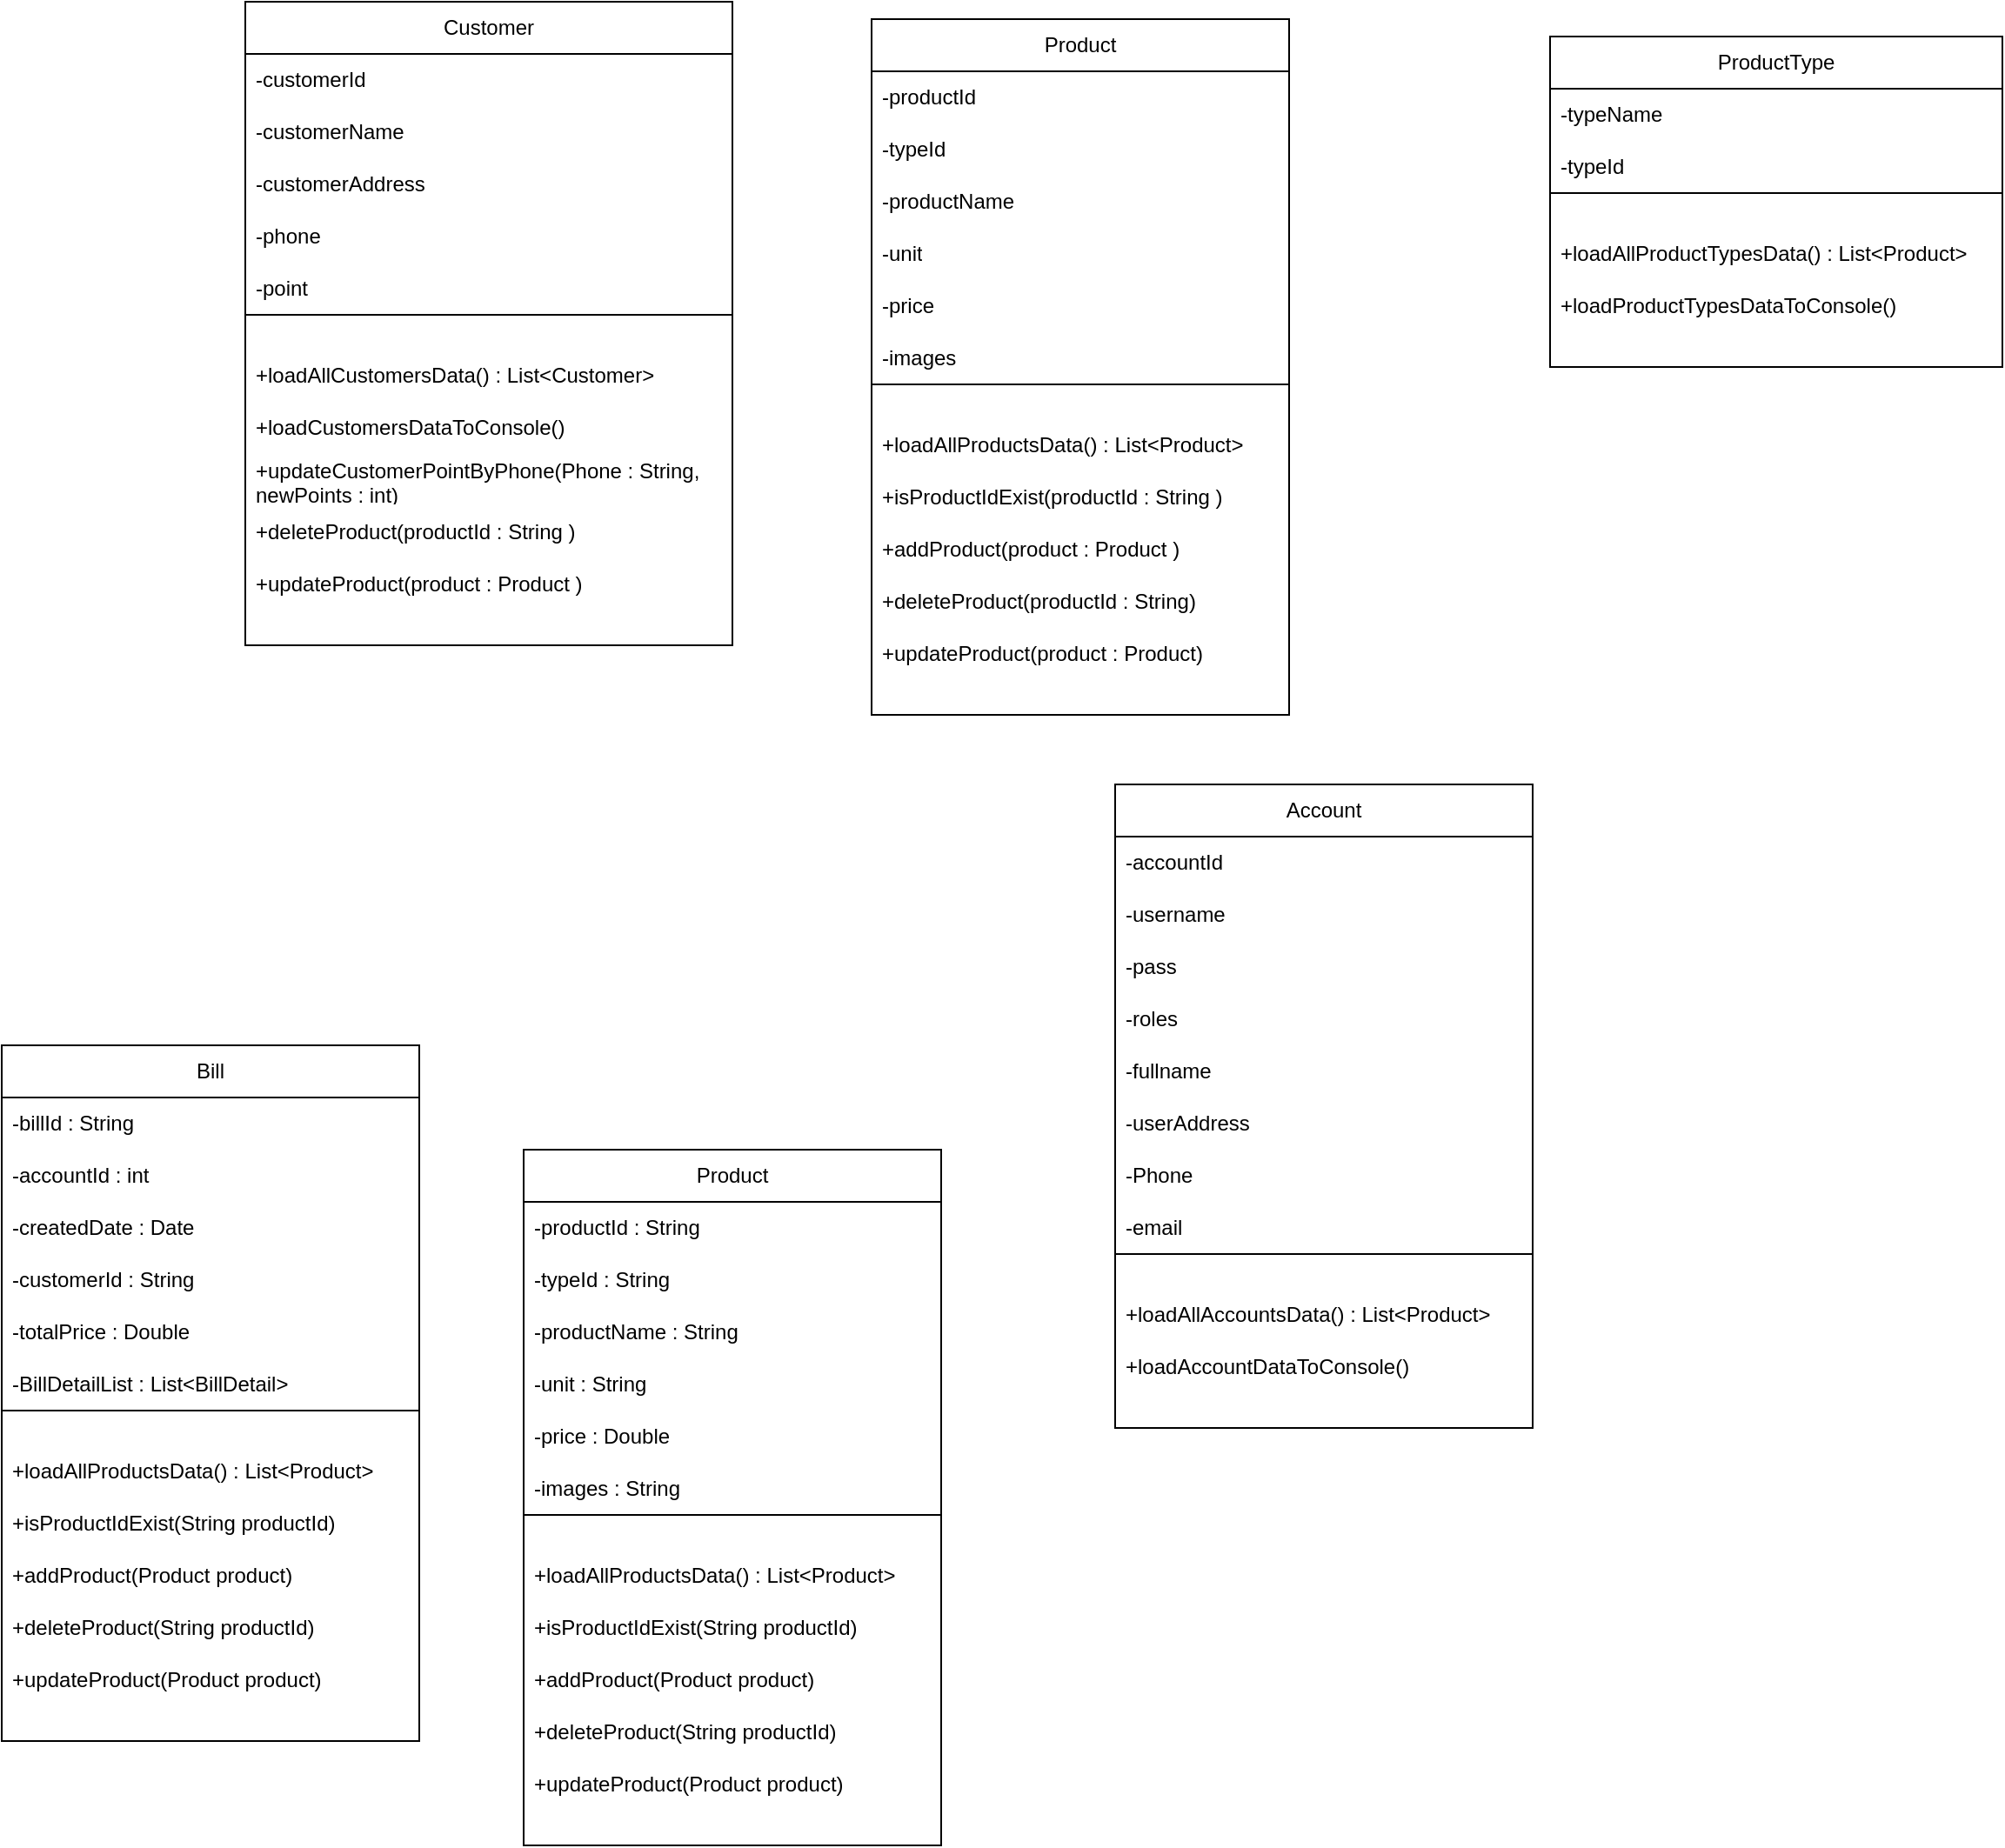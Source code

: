 <mxfile version="24.7.6">
  <diagram name="Page-1" id="IZydbGZN5Iw_WI476OVO">
    <mxGraphModel dx="1550" dy="1437" grid="1" gridSize="10" guides="1" tooltips="1" connect="1" arrows="1" fold="1" page="1" pageScale="1" pageWidth="850" pageHeight="1100" math="0" shadow="0">
      <root>
        <mxCell id="0" />
        <mxCell id="1" parent="0" />
        <mxCell id="ifvDIBjyfbEK1ll5_QF5-212" value="ProductType" style="swimlane;fontStyle=0;childLayout=stackLayout;horizontal=1;startSize=30;horizontalStack=0;resizeParent=1;resizeParentMax=0;resizeLast=0;collapsible=1;marginBottom=0;whiteSpace=wrap;html=1;strokeColor=default;align=center;verticalAlign=middle;fontFamily=Helvetica;fontSize=12;fontColor=default;fillColor=default;" vertex="1" parent="1">
          <mxGeometry x="290" y="-190" width="260" height="190" as="geometry" />
        </mxCell>
        <mxCell id="ifvDIBjyfbEK1ll5_QF5-223" value="-typeName" style="text;strokeColor=none;fillColor=none;align=left;verticalAlign=middle;spacingLeft=4;spacingRight=4;overflow=hidden;points=[[0,0.5],[1,0.5]];portConstraint=eastwest;rotatable=0;whiteSpace=wrap;html=1;fontFamily=Helvetica;fontSize=12;fontColor=default;fontStyle=0;" vertex="1" parent="ifvDIBjyfbEK1ll5_QF5-212">
          <mxGeometry y="30" width="260" height="30" as="geometry" />
        </mxCell>
        <mxCell id="ifvDIBjyfbEK1ll5_QF5-224" value="-typeId" style="text;strokeColor=none;fillColor=none;align=left;verticalAlign=middle;spacingLeft=4;spacingRight=4;overflow=hidden;points=[[0,0.5],[1,0.5]];portConstraint=eastwest;rotatable=0;whiteSpace=wrap;html=1;fontFamily=Helvetica;fontSize=12;fontColor=default;fontStyle=0;" vertex="1" parent="ifvDIBjyfbEK1ll5_QF5-212">
          <mxGeometry y="60" width="260" height="30" as="geometry" />
        </mxCell>
        <mxCell id="ifvDIBjyfbEK1ll5_QF5-216" value="" style="swimlane;startSize=0;strokeColor=default;align=center;verticalAlign=middle;fontFamily=Helvetica;fontSize=12;fontColor=default;fontStyle=0;fillColor=default;" vertex="1" parent="ifvDIBjyfbEK1ll5_QF5-212">
          <mxGeometry y="90" width="260" height="100" as="geometry" />
        </mxCell>
        <mxCell id="ifvDIBjyfbEK1ll5_QF5-215" value="+loadAllProductTypesData() :&amp;nbsp;List&amp;lt;Product&amp;gt;" style="text;strokeColor=none;fillColor=none;align=left;verticalAlign=middle;spacingLeft=4;spacingRight=4;overflow=hidden;points=[[0,0.5],[1,0.5]];portConstraint=eastwest;rotatable=0;whiteSpace=wrap;html=1;fontFamily=Helvetica;fontSize=12;fontColor=default;fontStyle=0;" vertex="1" parent="ifvDIBjyfbEK1ll5_QF5-216">
          <mxGeometry y="20" width="260" height="30" as="geometry" />
        </mxCell>
        <mxCell id="ifvDIBjyfbEK1ll5_QF5-213" value="+loadProductTypesDataToConsole()" style="text;strokeColor=none;fillColor=none;align=left;verticalAlign=middle;spacingLeft=4;spacingRight=4;overflow=hidden;points=[[0,0.5],[1,0.5]];portConstraint=eastwest;rotatable=0;whiteSpace=wrap;html=1;fontFamily=Helvetica;fontSize=12;fontColor=default;fontStyle=0;" vertex="1" parent="ifvDIBjyfbEK1ll5_QF5-216">
          <mxGeometry y="50" width="240" height="30" as="geometry" />
        </mxCell>
        <mxCell id="ifvDIBjyfbEK1ll5_QF5-238" value="Account" style="swimlane;fontStyle=0;childLayout=stackLayout;horizontal=1;startSize=30;horizontalStack=0;resizeParent=1;resizeParentMax=0;resizeLast=0;collapsible=1;marginBottom=0;whiteSpace=wrap;html=1;strokeColor=default;align=center;verticalAlign=middle;fontFamily=Helvetica;fontSize=12;fontColor=default;fillColor=default;" vertex="1" parent="1">
          <mxGeometry x="40" y="240" width="240" height="370" as="geometry" />
        </mxCell>
        <mxCell id="ifvDIBjyfbEK1ll5_QF5-239" value="-accountId" style="text;strokeColor=none;fillColor=none;align=left;verticalAlign=middle;spacingLeft=4;spacingRight=4;overflow=hidden;points=[[0,0.5],[1,0.5]];portConstraint=eastwest;rotatable=0;whiteSpace=wrap;html=1;fontFamily=Helvetica;fontSize=12;fontColor=default;fontStyle=0;" vertex="1" parent="ifvDIBjyfbEK1ll5_QF5-238">
          <mxGeometry y="30" width="240" height="30" as="geometry" />
        </mxCell>
        <mxCell id="ifvDIBjyfbEK1ll5_QF5-240" value="-username" style="text;strokeColor=none;fillColor=none;align=left;verticalAlign=middle;spacingLeft=4;spacingRight=4;overflow=hidden;points=[[0,0.5],[1,0.5]];portConstraint=eastwest;rotatable=0;whiteSpace=wrap;html=1;fontFamily=Helvetica;fontSize=12;fontColor=default;fontStyle=0;" vertex="1" parent="ifvDIBjyfbEK1ll5_QF5-238">
          <mxGeometry y="60" width="240" height="30" as="geometry" />
        </mxCell>
        <mxCell id="ifvDIBjyfbEK1ll5_QF5-241" value="-pass" style="text;strokeColor=none;fillColor=none;align=left;verticalAlign=middle;spacingLeft=4;spacingRight=4;overflow=hidden;points=[[0,0.5],[1,0.5]];portConstraint=eastwest;rotatable=0;whiteSpace=wrap;html=1;fontFamily=Helvetica;fontSize=12;fontColor=default;fontStyle=0;" vertex="1" parent="ifvDIBjyfbEK1ll5_QF5-238">
          <mxGeometry y="90" width="240" height="30" as="geometry" />
        </mxCell>
        <mxCell id="ifvDIBjyfbEK1ll5_QF5-242" value="-roles" style="text;strokeColor=none;fillColor=none;align=left;verticalAlign=middle;spacingLeft=4;spacingRight=4;overflow=hidden;points=[[0,0.5],[1,0.5]];portConstraint=eastwest;rotatable=0;whiteSpace=wrap;html=1;fontFamily=Helvetica;fontSize=12;fontColor=default;fontStyle=0;" vertex="1" parent="ifvDIBjyfbEK1ll5_QF5-238">
          <mxGeometry y="120" width="240" height="30" as="geometry" />
        </mxCell>
        <mxCell id="ifvDIBjyfbEK1ll5_QF5-243" value="-fullname" style="text;strokeColor=none;fillColor=none;align=left;verticalAlign=middle;spacingLeft=4;spacingRight=4;overflow=hidden;points=[[0,0.5],[1,0.5]];portConstraint=eastwest;rotatable=0;whiteSpace=wrap;html=1;fontFamily=Helvetica;fontSize=12;fontColor=default;fontStyle=0;" vertex="1" parent="ifvDIBjyfbEK1ll5_QF5-238">
          <mxGeometry y="150" width="240" height="30" as="geometry" />
        </mxCell>
        <mxCell id="ifvDIBjyfbEK1ll5_QF5-305" value="-userAddress" style="text;strokeColor=none;fillColor=none;align=left;verticalAlign=middle;spacingLeft=4;spacingRight=4;overflow=hidden;points=[[0,0.5],[1,0.5]];portConstraint=eastwest;rotatable=0;whiteSpace=wrap;html=1;fontFamily=Helvetica;fontSize=12;fontColor=default;fontStyle=0;" vertex="1" parent="ifvDIBjyfbEK1ll5_QF5-238">
          <mxGeometry y="180" width="240" height="30" as="geometry" />
        </mxCell>
        <mxCell id="ifvDIBjyfbEK1ll5_QF5-304" value="-Phone" style="text;strokeColor=none;fillColor=none;align=left;verticalAlign=middle;spacingLeft=4;spacingRight=4;overflow=hidden;points=[[0,0.5],[1,0.5]];portConstraint=eastwest;rotatable=0;whiteSpace=wrap;html=1;fontFamily=Helvetica;fontSize=12;fontColor=default;fontStyle=0;" vertex="1" parent="ifvDIBjyfbEK1ll5_QF5-238">
          <mxGeometry y="210" width="240" height="30" as="geometry" />
        </mxCell>
        <mxCell id="ifvDIBjyfbEK1ll5_QF5-303" value="-email" style="text;strokeColor=none;fillColor=none;align=left;verticalAlign=middle;spacingLeft=4;spacingRight=4;overflow=hidden;points=[[0,0.5],[1,0.5]];portConstraint=eastwest;rotatable=0;whiteSpace=wrap;html=1;fontFamily=Helvetica;fontSize=12;fontColor=default;fontStyle=0;" vertex="1" parent="ifvDIBjyfbEK1ll5_QF5-238">
          <mxGeometry y="240" width="240" height="30" as="geometry" />
        </mxCell>
        <mxCell id="ifvDIBjyfbEK1ll5_QF5-245" value="" style="swimlane;startSize=0;strokeColor=default;align=center;verticalAlign=middle;fontFamily=Helvetica;fontSize=12;fontColor=default;fontStyle=0;fillColor=default;" vertex="1" parent="ifvDIBjyfbEK1ll5_QF5-238">
          <mxGeometry y="270" width="240" height="100" as="geometry" />
        </mxCell>
        <mxCell id="ifvDIBjyfbEK1ll5_QF5-246" value="+loadAllAccountsData() :&amp;nbsp;List&amp;lt;Product&amp;gt;" style="text;strokeColor=none;fillColor=none;align=left;verticalAlign=middle;spacingLeft=4;spacingRight=4;overflow=hidden;points=[[0,0.5],[1,0.5]];portConstraint=eastwest;rotatable=0;whiteSpace=wrap;html=1;fontFamily=Helvetica;fontSize=12;fontColor=default;fontStyle=0;" vertex="1" parent="ifvDIBjyfbEK1ll5_QF5-245">
          <mxGeometry y="20" width="240" height="30" as="geometry" />
        </mxCell>
        <mxCell id="ifvDIBjyfbEK1ll5_QF5-247" value="+loadAccountDataToConsole()" style="text;strokeColor=none;fillColor=none;align=left;verticalAlign=middle;spacingLeft=4;spacingRight=4;overflow=hidden;points=[[0,0.5],[1,0.5]];portConstraint=eastwest;rotatable=0;whiteSpace=wrap;html=1;fontFamily=Helvetica;fontSize=12;fontColor=default;fontStyle=0;" vertex="1" parent="ifvDIBjyfbEK1ll5_QF5-245">
          <mxGeometry y="50" width="240" height="30" as="geometry" />
        </mxCell>
        <mxCell id="ifvDIBjyfbEK1ll5_QF5-251" value="Customer" style="swimlane;fontStyle=0;childLayout=stackLayout;horizontal=1;startSize=30;horizontalStack=0;resizeParent=1;resizeParentMax=0;resizeLast=0;collapsible=1;marginBottom=0;whiteSpace=wrap;html=1;strokeColor=default;align=center;verticalAlign=middle;fontFamily=Helvetica;fontSize=12;fontColor=default;fillColor=default;" vertex="1" parent="1">
          <mxGeometry x="-460" y="-210" width="280" height="370" as="geometry" />
        </mxCell>
        <mxCell id="ifvDIBjyfbEK1ll5_QF5-252" value="-customerId" style="text;strokeColor=none;fillColor=none;align=left;verticalAlign=middle;spacingLeft=4;spacingRight=4;overflow=hidden;points=[[0,0.5],[1,0.5]];portConstraint=eastwest;rotatable=0;whiteSpace=wrap;html=1;fontFamily=Helvetica;fontSize=12;fontColor=default;fontStyle=0;" vertex="1" parent="ifvDIBjyfbEK1ll5_QF5-251">
          <mxGeometry y="30" width="280" height="30" as="geometry" />
        </mxCell>
        <mxCell id="ifvDIBjyfbEK1ll5_QF5-253" value="-customerName" style="text;strokeColor=none;fillColor=none;align=left;verticalAlign=middle;spacingLeft=4;spacingRight=4;overflow=hidden;points=[[0,0.5],[1,0.5]];portConstraint=eastwest;rotatable=0;whiteSpace=wrap;html=1;fontFamily=Helvetica;fontSize=12;fontColor=default;fontStyle=0;" vertex="1" parent="ifvDIBjyfbEK1ll5_QF5-251">
          <mxGeometry y="60" width="280" height="30" as="geometry" />
        </mxCell>
        <mxCell id="ifvDIBjyfbEK1ll5_QF5-254" value="-customerAddress" style="text;strokeColor=none;fillColor=none;align=left;verticalAlign=middle;spacingLeft=4;spacingRight=4;overflow=hidden;points=[[0,0.5],[1,0.5]];portConstraint=eastwest;rotatable=0;whiteSpace=wrap;html=1;fontFamily=Helvetica;fontSize=12;fontColor=default;fontStyle=0;" vertex="1" parent="ifvDIBjyfbEK1ll5_QF5-251">
          <mxGeometry y="90" width="280" height="30" as="geometry" />
        </mxCell>
        <mxCell id="ifvDIBjyfbEK1ll5_QF5-255" value="-phone" style="text;strokeColor=none;fillColor=none;align=left;verticalAlign=middle;spacingLeft=4;spacingRight=4;overflow=hidden;points=[[0,0.5],[1,0.5]];portConstraint=eastwest;rotatable=0;whiteSpace=wrap;html=1;fontFamily=Helvetica;fontSize=12;fontColor=default;fontStyle=0;" vertex="1" parent="ifvDIBjyfbEK1ll5_QF5-251">
          <mxGeometry y="120" width="280" height="30" as="geometry" />
        </mxCell>
        <mxCell id="ifvDIBjyfbEK1ll5_QF5-256" value="-point" style="text;strokeColor=none;fillColor=none;align=left;verticalAlign=middle;spacingLeft=4;spacingRight=4;overflow=hidden;points=[[0,0.5],[1,0.5]];portConstraint=eastwest;rotatable=0;whiteSpace=wrap;html=1;fontFamily=Helvetica;fontSize=12;fontColor=default;fontStyle=0;" vertex="1" parent="ifvDIBjyfbEK1ll5_QF5-251">
          <mxGeometry y="150" width="280" height="30" as="geometry" />
        </mxCell>
        <mxCell id="ifvDIBjyfbEK1ll5_QF5-258" value="" style="swimlane;startSize=0;strokeColor=default;align=center;verticalAlign=middle;fontFamily=Helvetica;fontSize=12;fontColor=default;fontStyle=0;fillColor=default;" vertex="1" parent="ifvDIBjyfbEK1ll5_QF5-251">
          <mxGeometry y="180" width="280" height="190" as="geometry" />
        </mxCell>
        <mxCell id="ifvDIBjyfbEK1ll5_QF5-259" value="+loadAllCustomersData() :&amp;nbsp;List&amp;lt;Customer&amp;gt;" style="text;strokeColor=none;fillColor=none;align=left;verticalAlign=middle;spacingLeft=4;spacingRight=4;overflow=hidden;points=[[0,0.5],[1,0.5]];portConstraint=eastwest;rotatable=0;whiteSpace=wrap;html=1;fontFamily=Helvetica;fontSize=12;fontColor=default;fontStyle=0;" vertex="1" parent="ifvDIBjyfbEK1ll5_QF5-258">
          <mxGeometry y="20" width="240" height="30" as="geometry" />
        </mxCell>
        <mxCell id="ifvDIBjyfbEK1ll5_QF5-260" value="+loadCustomersDataToConsole()" style="text;strokeColor=none;fillColor=none;align=left;verticalAlign=middle;spacingLeft=4;spacingRight=4;overflow=hidden;points=[[0,0.5],[1,0.5]];portConstraint=eastwest;rotatable=0;whiteSpace=wrap;html=1;fontFamily=Helvetica;fontSize=12;fontColor=default;fontStyle=0;" vertex="1" parent="ifvDIBjyfbEK1ll5_QF5-258">
          <mxGeometry y="50" width="240" height="30" as="geometry" />
        </mxCell>
        <mxCell id="ifvDIBjyfbEK1ll5_QF5-261" value="+updateCustomerPointByPhone(Phone : String, newPoints : int)" style="text;strokeColor=none;fillColor=none;align=left;verticalAlign=middle;spacingLeft=4;spacingRight=4;overflow=hidden;points=[[0,0.5],[1,0.5]];portConstraint=eastwest;rotatable=0;whiteSpace=wrap;html=1;fontFamily=Helvetica;fontSize=12;fontColor=default;fontStyle=0;" vertex="1" parent="ifvDIBjyfbEK1ll5_QF5-258">
          <mxGeometry y="80" width="280" height="30" as="geometry" />
        </mxCell>
        <mxCell id="ifvDIBjyfbEK1ll5_QF5-262" value="+deleteProduct(productId : String )" style="text;strokeColor=none;fillColor=none;align=left;verticalAlign=middle;spacingLeft=4;spacingRight=4;overflow=hidden;points=[[0,0.5],[1,0.5]];portConstraint=eastwest;rotatable=0;whiteSpace=wrap;html=1;fontFamily=Helvetica;fontSize=12;fontColor=default;fontStyle=0;" vertex="1" parent="ifvDIBjyfbEK1ll5_QF5-258">
          <mxGeometry y="110" width="240" height="30" as="geometry" />
        </mxCell>
        <mxCell id="ifvDIBjyfbEK1ll5_QF5-263" value="+updateProduct(product :&amp;nbsp;Product )" style="text;strokeColor=none;fillColor=none;align=left;verticalAlign=middle;spacingLeft=4;spacingRight=4;overflow=hidden;points=[[0,0.5],[1,0.5]];portConstraint=eastwest;rotatable=0;whiteSpace=wrap;html=1;fontFamily=Helvetica;fontSize=12;fontColor=default;fontStyle=0;" vertex="1" parent="ifvDIBjyfbEK1ll5_QF5-258">
          <mxGeometry y="140" width="240" height="30" as="geometry" />
        </mxCell>
        <mxCell id="ifvDIBjyfbEK1ll5_QF5-264" value="Product" style="swimlane;fontStyle=0;childLayout=stackLayout;horizontal=1;startSize=30;horizontalStack=0;resizeParent=1;resizeParentMax=0;resizeLast=0;collapsible=1;marginBottom=0;whiteSpace=wrap;html=1;strokeColor=default;align=center;verticalAlign=middle;fontFamily=Helvetica;fontSize=12;fontColor=default;fillColor=default;" vertex="1" parent="1">
          <mxGeometry x="-100" y="-200" width="240" height="400" as="geometry" />
        </mxCell>
        <mxCell id="ifvDIBjyfbEK1ll5_QF5-265" value="-productId" style="text;strokeColor=none;fillColor=none;align=left;verticalAlign=middle;spacingLeft=4;spacingRight=4;overflow=hidden;points=[[0,0.5],[1,0.5]];portConstraint=eastwest;rotatable=0;whiteSpace=wrap;html=1;fontFamily=Helvetica;fontSize=12;fontColor=default;fontStyle=0;" vertex="1" parent="ifvDIBjyfbEK1ll5_QF5-264">
          <mxGeometry y="30" width="240" height="30" as="geometry" />
        </mxCell>
        <mxCell id="ifvDIBjyfbEK1ll5_QF5-266" value="-typeId" style="text;strokeColor=none;fillColor=none;align=left;verticalAlign=middle;spacingLeft=4;spacingRight=4;overflow=hidden;points=[[0,0.5],[1,0.5]];portConstraint=eastwest;rotatable=0;whiteSpace=wrap;html=1;fontFamily=Helvetica;fontSize=12;fontColor=default;fontStyle=0;" vertex="1" parent="ifvDIBjyfbEK1ll5_QF5-264">
          <mxGeometry y="60" width="240" height="30" as="geometry" />
        </mxCell>
        <mxCell id="ifvDIBjyfbEK1ll5_QF5-267" value="-productName" style="text;strokeColor=none;fillColor=none;align=left;verticalAlign=middle;spacingLeft=4;spacingRight=4;overflow=hidden;points=[[0,0.5],[1,0.5]];portConstraint=eastwest;rotatable=0;whiteSpace=wrap;html=1;fontFamily=Helvetica;fontSize=12;fontColor=default;fontStyle=0;" vertex="1" parent="ifvDIBjyfbEK1ll5_QF5-264">
          <mxGeometry y="90" width="240" height="30" as="geometry" />
        </mxCell>
        <mxCell id="ifvDIBjyfbEK1ll5_QF5-268" value="-unit" style="text;strokeColor=none;fillColor=none;align=left;verticalAlign=middle;spacingLeft=4;spacingRight=4;overflow=hidden;points=[[0,0.5],[1,0.5]];portConstraint=eastwest;rotatable=0;whiteSpace=wrap;html=1;fontFamily=Helvetica;fontSize=12;fontColor=default;fontStyle=0;" vertex="1" parent="ifvDIBjyfbEK1ll5_QF5-264">
          <mxGeometry y="120" width="240" height="30" as="geometry" />
        </mxCell>
        <mxCell id="ifvDIBjyfbEK1ll5_QF5-269" value="-price" style="text;strokeColor=none;fillColor=none;align=left;verticalAlign=middle;spacingLeft=4;spacingRight=4;overflow=hidden;points=[[0,0.5],[1,0.5]];portConstraint=eastwest;rotatable=0;whiteSpace=wrap;html=1;fontFamily=Helvetica;fontSize=12;fontColor=default;fontStyle=0;" vertex="1" parent="ifvDIBjyfbEK1ll5_QF5-264">
          <mxGeometry y="150" width="240" height="30" as="geometry" />
        </mxCell>
        <mxCell id="ifvDIBjyfbEK1ll5_QF5-270" value="-images" style="text;strokeColor=none;fillColor=none;align=left;verticalAlign=middle;spacingLeft=4;spacingRight=4;overflow=hidden;points=[[0,0.5],[1,0.5]];portConstraint=eastwest;rotatable=0;whiteSpace=wrap;html=1;fontFamily=Helvetica;fontSize=12;fontColor=default;fontStyle=0;" vertex="1" parent="ifvDIBjyfbEK1ll5_QF5-264">
          <mxGeometry y="180" width="240" height="30" as="geometry" />
        </mxCell>
        <mxCell id="ifvDIBjyfbEK1ll5_QF5-271" value="" style="swimlane;startSize=0;strokeColor=default;align=center;verticalAlign=middle;fontFamily=Helvetica;fontSize=12;fontColor=default;fontStyle=0;fillColor=default;" vertex="1" parent="ifvDIBjyfbEK1ll5_QF5-264">
          <mxGeometry y="210" width="240" height="190" as="geometry" />
        </mxCell>
        <mxCell id="ifvDIBjyfbEK1ll5_QF5-272" value="+loadAllProductsData() :&amp;nbsp;List&amp;lt;Product&amp;gt;" style="text;strokeColor=none;fillColor=none;align=left;verticalAlign=middle;spacingLeft=4;spacingRight=4;overflow=hidden;points=[[0,0.5],[1,0.5]];portConstraint=eastwest;rotatable=0;whiteSpace=wrap;html=1;fontFamily=Helvetica;fontSize=12;fontColor=default;fontStyle=0;" vertex="1" parent="ifvDIBjyfbEK1ll5_QF5-271">
          <mxGeometry y="20" width="240" height="30" as="geometry" />
        </mxCell>
        <mxCell id="ifvDIBjyfbEK1ll5_QF5-273" value="+isProductIdExist(productId : String )" style="text;strokeColor=none;fillColor=none;align=left;verticalAlign=middle;spacingLeft=4;spacingRight=4;overflow=hidden;points=[[0,0.5],[1,0.5]];portConstraint=eastwest;rotatable=0;whiteSpace=wrap;html=1;fontFamily=Helvetica;fontSize=12;fontColor=default;fontStyle=0;" vertex="1" parent="ifvDIBjyfbEK1ll5_QF5-271">
          <mxGeometry y="50" width="240" height="30" as="geometry" />
        </mxCell>
        <mxCell id="ifvDIBjyfbEK1ll5_QF5-274" value="+addProduct(product : Product )" style="text;strokeColor=none;fillColor=none;align=left;verticalAlign=middle;spacingLeft=4;spacingRight=4;overflow=hidden;points=[[0,0.5],[1,0.5]];portConstraint=eastwest;rotatable=0;whiteSpace=wrap;html=1;fontFamily=Helvetica;fontSize=12;fontColor=default;fontStyle=0;" vertex="1" parent="ifvDIBjyfbEK1ll5_QF5-271">
          <mxGeometry y="80" width="240" height="30" as="geometry" />
        </mxCell>
        <mxCell id="ifvDIBjyfbEK1ll5_QF5-275" value="+deleteProduct(productId : String)" style="text;strokeColor=none;fillColor=none;align=left;verticalAlign=middle;spacingLeft=4;spacingRight=4;overflow=hidden;points=[[0,0.5],[1,0.5]];portConstraint=eastwest;rotatable=0;whiteSpace=wrap;html=1;fontFamily=Helvetica;fontSize=12;fontColor=default;fontStyle=0;" vertex="1" parent="ifvDIBjyfbEK1ll5_QF5-271">
          <mxGeometry y="110" width="240" height="30" as="geometry" />
        </mxCell>
        <mxCell id="ifvDIBjyfbEK1ll5_QF5-276" value="+updateProduct(product : Product)" style="text;strokeColor=none;fillColor=none;align=left;verticalAlign=middle;spacingLeft=4;spacingRight=4;overflow=hidden;points=[[0,0.5],[1,0.5]];portConstraint=eastwest;rotatable=0;whiteSpace=wrap;html=1;fontFamily=Helvetica;fontSize=12;fontColor=default;fontStyle=0;" vertex="1" parent="ifvDIBjyfbEK1ll5_QF5-271">
          <mxGeometry y="140" width="240" height="30" as="geometry" />
        </mxCell>
        <mxCell id="ifvDIBjyfbEK1ll5_QF5-277" value="Bill" style="swimlane;fontStyle=0;childLayout=stackLayout;horizontal=1;startSize=30;horizontalStack=0;resizeParent=1;resizeParentMax=0;resizeLast=0;collapsible=1;marginBottom=0;whiteSpace=wrap;html=1;strokeColor=default;align=center;verticalAlign=middle;fontFamily=Helvetica;fontSize=12;fontColor=default;fillColor=default;" vertex="1" parent="1">
          <mxGeometry x="-600" y="390" width="240" height="400" as="geometry" />
        </mxCell>
        <mxCell id="ifvDIBjyfbEK1ll5_QF5-278" value="-billId :&amp;nbsp;String" style="text;strokeColor=none;fillColor=none;align=left;verticalAlign=middle;spacingLeft=4;spacingRight=4;overflow=hidden;points=[[0,0.5],[1,0.5]];portConstraint=eastwest;rotatable=0;whiteSpace=wrap;html=1;fontFamily=Helvetica;fontSize=12;fontColor=default;fontStyle=0;" vertex="1" parent="ifvDIBjyfbEK1ll5_QF5-277">
          <mxGeometry y="30" width="240" height="30" as="geometry" />
        </mxCell>
        <mxCell id="ifvDIBjyfbEK1ll5_QF5-279" value="-accountId :&amp;nbsp;int" style="text;strokeColor=none;fillColor=none;align=left;verticalAlign=middle;spacingLeft=4;spacingRight=4;overflow=hidden;points=[[0,0.5],[1,0.5]];portConstraint=eastwest;rotatable=0;whiteSpace=wrap;html=1;fontFamily=Helvetica;fontSize=12;fontColor=default;fontStyle=0;" vertex="1" parent="ifvDIBjyfbEK1ll5_QF5-277">
          <mxGeometry y="60" width="240" height="30" as="geometry" />
        </mxCell>
        <mxCell id="ifvDIBjyfbEK1ll5_QF5-280" value="-createdDate :&amp;nbsp;Date" style="text;strokeColor=none;fillColor=none;align=left;verticalAlign=middle;spacingLeft=4;spacingRight=4;overflow=hidden;points=[[0,0.5],[1,0.5]];portConstraint=eastwest;rotatable=0;whiteSpace=wrap;html=1;fontFamily=Helvetica;fontSize=12;fontColor=default;fontStyle=0;" vertex="1" parent="ifvDIBjyfbEK1ll5_QF5-277">
          <mxGeometry y="90" width="240" height="30" as="geometry" />
        </mxCell>
        <mxCell id="ifvDIBjyfbEK1ll5_QF5-281" value="-customerId :&amp;nbsp;String" style="text;strokeColor=none;fillColor=none;align=left;verticalAlign=middle;spacingLeft=4;spacingRight=4;overflow=hidden;points=[[0,0.5],[1,0.5]];portConstraint=eastwest;rotatable=0;whiteSpace=wrap;html=1;fontFamily=Helvetica;fontSize=12;fontColor=default;fontStyle=0;" vertex="1" parent="ifvDIBjyfbEK1ll5_QF5-277">
          <mxGeometry y="120" width="240" height="30" as="geometry" />
        </mxCell>
        <mxCell id="ifvDIBjyfbEK1ll5_QF5-282" value="-totalPrice : Double" style="text;strokeColor=none;fillColor=none;align=left;verticalAlign=middle;spacingLeft=4;spacingRight=4;overflow=hidden;points=[[0,0.5],[1,0.5]];portConstraint=eastwest;rotatable=0;whiteSpace=wrap;html=1;fontFamily=Helvetica;fontSize=12;fontColor=default;fontStyle=0;" vertex="1" parent="ifvDIBjyfbEK1ll5_QF5-277">
          <mxGeometry y="150" width="240" height="30" as="geometry" />
        </mxCell>
        <mxCell id="ifvDIBjyfbEK1ll5_QF5-283" value="-BillDetailList : List&amp;lt;BillDetail&amp;gt;" style="text;strokeColor=none;fillColor=none;align=left;verticalAlign=middle;spacingLeft=4;spacingRight=4;overflow=hidden;points=[[0,0.5],[1,0.5]];portConstraint=eastwest;rotatable=0;whiteSpace=wrap;html=1;fontFamily=Helvetica;fontSize=12;fontColor=default;fontStyle=0;" vertex="1" parent="ifvDIBjyfbEK1ll5_QF5-277">
          <mxGeometry y="180" width="240" height="30" as="geometry" />
        </mxCell>
        <mxCell id="ifvDIBjyfbEK1ll5_QF5-284" value="" style="swimlane;startSize=0;strokeColor=default;align=center;verticalAlign=middle;fontFamily=Helvetica;fontSize=12;fontColor=default;fontStyle=0;fillColor=default;" vertex="1" parent="ifvDIBjyfbEK1ll5_QF5-277">
          <mxGeometry y="210" width="240" height="190" as="geometry" />
        </mxCell>
        <mxCell id="ifvDIBjyfbEK1ll5_QF5-285" value="+loadAllProductsData() :&amp;nbsp;List&amp;lt;Product&amp;gt;" style="text;strokeColor=none;fillColor=none;align=left;verticalAlign=middle;spacingLeft=4;spacingRight=4;overflow=hidden;points=[[0,0.5],[1,0.5]];portConstraint=eastwest;rotatable=0;whiteSpace=wrap;html=1;fontFamily=Helvetica;fontSize=12;fontColor=default;fontStyle=0;" vertex="1" parent="ifvDIBjyfbEK1ll5_QF5-284">
          <mxGeometry y="20" width="240" height="30" as="geometry" />
        </mxCell>
        <mxCell id="ifvDIBjyfbEK1ll5_QF5-286" value="+isProductIdExist(String productId)" style="text;strokeColor=none;fillColor=none;align=left;verticalAlign=middle;spacingLeft=4;spacingRight=4;overflow=hidden;points=[[0,0.5],[1,0.5]];portConstraint=eastwest;rotatable=0;whiteSpace=wrap;html=1;fontFamily=Helvetica;fontSize=12;fontColor=default;fontStyle=0;" vertex="1" parent="ifvDIBjyfbEK1ll5_QF5-284">
          <mxGeometry y="50" width="240" height="30" as="geometry" />
        </mxCell>
        <mxCell id="ifvDIBjyfbEK1ll5_QF5-287" value="+addProduct(Product product)" style="text;strokeColor=none;fillColor=none;align=left;verticalAlign=middle;spacingLeft=4;spacingRight=4;overflow=hidden;points=[[0,0.5],[1,0.5]];portConstraint=eastwest;rotatable=0;whiteSpace=wrap;html=1;fontFamily=Helvetica;fontSize=12;fontColor=default;fontStyle=0;" vertex="1" parent="ifvDIBjyfbEK1ll5_QF5-284">
          <mxGeometry y="80" width="240" height="30" as="geometry" />
        </mxCell>
        <mxCell id="ifvDIBjyfbEK1ll5_QF5-288" value="+deleteProduct(String productId)" style="text;strokeColor=none;fillColor=none;align=left;verticalAlign=middle;spacingLeft=4;spacingRight=4;overflow=hidden;points=[[0,0.5],[1,0.5]];portConstraint=eastwest;rotatable=0;whiteSpace=wrap;html=1;fontFamily=Helvetica;fontSize=12;fontColor=default;fontStyle=0;" vertex="1" parent="ifvDIBjyfbEK1ll5_QF5-284">
          <mxGeometry y="110" width="240" height="30" as="geometry" />
        </mxCell>
        <mxCell id="ifvDIBjyfbEK1ll5_QF5-289" value="+updateProduct(Product product)" style="text;strokeColor=none;fillColor=none;align=left;verticalAlign=middle;spacingLeft=4;spacingRight=4;overflow=hidden;points=[[0,0.5],[1,0.5]];portConstraint=eastwest;rotatable=0;whiteSpace=wrap;html=1;fontFamily=Helvetica;fontSize=12;fontColor=default;fontStyle=0;" vertex="1" parent="ifvDIBjyfbEK1ll5_QF5-284">
          <mxGeometry y="140" width="240" height="30" as="geometry" />
        </mxCell>
        <mxCell id="ifvDIBjyfbEK1ll5_QF5-290" value="Product" style="swimlane;fontStyle=0;childLayout=stackLayout;horizontal=1;startSize=30;horizontalStack=0;resizeParent=1;resizeParentMax=0;resizeLast=0;collapsible=1;marginBottom=0;whiteSpace=wrap;html=1;strokeColor=default;align=center;verticalAlign=middle;fontFamily=Helvetica;fontSize=12;fontColor=default;fillColor=default;" vertex="1" parent="1">
          <mxGeometry x="-300" y="450" width="240" height="400" as="geometry" />
        </mxCell>
        <mxCell id="ifvDIBjyfbEK1ll5_QF5-291" value="-productId :&amp;nbsp;String" style="text;strokeColor=none;fillColor=none;align=left;verticalAlign=middle;spacingLeft=4;spacingRight=4;overflow=hidden;points=[[0,0.5],[1,0.5]];portConstraint=eastwest;rotatable=0;whiteSpace=wrap;html=1;fontFamily=Helvetica;fontSize=12;fontColor=default;fontStyle=0;" vertex="1" parent="ifvDIBjyfbEK1ll5_QF5-290">
          <mxGeometry y="30" width="240" height="30" as="geometry" />
        </mxCell>
        <mxCell id="ifvDIBjyfbEK1ll5_QF5-292" value="-typeId :&amp;nbsp;String" style="text;strokeColor=none;fillColor=none;align=left;verticalAlign=middle;spacingLeft=4;spacingRight=4;overflow=hidden;points=[[0,0.5],[1,0.5]];portConstraint=eastwest;rotatable=0;whiteSpace=wrap;html=1;fontFamily=Helvetica;fontSize=12;fontColor=default;fontStyle=0;" vertex="1" parent="ifvDIBjyfbEK1ll5_QF5-290">
          <mxGeometry y="60" width="240" height="30" as="geometry" />
        </mxCell>
        <mxCell id="ifvDIBjyfbEK1ll5_QF5-293" value="-productName :&amp;nbsp;String" style="text;strokeColor=none;fillColor=none;align=left;verticalAlign=middle;spacingLeft=4;spacingRight=4;overflow=hidden;points=[[0,0.5],[1,0.5]];portConstraint=eastwest;rotatable=0;whiteSpace=wrap;html=1;fontFamily=Helvetica;fontSize=12;fontColor=default;fontStyle=0;" vertex="1" parent="ifvDIBjyfbEK1ll5_QF5-290">
          <mxGeometry y="90" width="240" height="30" as="geometry" />
        </mxCell>
        <mxCell id="ifvDIBjyfbEK1ll5_QF5-294" value="-unit :&amp;nbsp;String" style="text;strokeColor=none;fillColor=none;align=left;verticalAlign=middle;spacingLeft=4;spacingRight=4;overflow=hidden;points=[[0,0.5],[1,0.5]];portConstraint=eastwest;rotatable=0;whiteSpace=wrap;html=1;fontFamily=Helvetica;fontSize=12;fontColor=default;fontStyle=0;" vertex="1" parent="ifvDIBjyfbEK1ll5_QF5-290">
          <mxGeometry y="120" width="240" height="30" as="geometry" />
        </mxCell>
        <mxCell id="ifvDIBjyfbEK1ll5_QF5-295" value="-price : Double" style="text;strokeColor=none;fillColor=none;align=left;verticalAlign=middle;spacingLeft=4;spacingRight=4;overflow=hidden;points=[[0,0.5],[1,0.5]];portConstraint=eastwest;rotatable=0;whiteSpace=wrap;html=1;fontFamily=Helvetica;fontSize=12;fontColor=default;fontStyle=0;" vertex="1" parent="ifvDIBjyfbEK1ll5_QF5-290">
          <mxGeometry y="150" width="240" height="30" as="geometry" />
        </mxCell>
        <mxCell id="ifvDIBjyfbEK1ll5_QF5-296" value="-images :&amp;nbsp;String" style="text;strokeColor=none;fillColor=none;align=left;verticalAlign=middle;spacingLeft=4;spacingRight=4;overflow=hidden;points=[[0,0.5],[1,0.5]];portConstraint=eastwest;rotatable=0;whiteSpace=wrap;html=1;fontFamily=Helvetica;fontSize=12;fontColor=default;fontStyle=0;" vertex="1" parent="ifvDIBjyfbEK1ll5_QF5-290">
          <mxGeometry y="180" width="240" height="30" as="geometry" />
        </mxCell>
        <mxCell id="ifvDIBjyfbEK1ll5_QF5-297" value="" style="swimlane;startSize=0;strokeColor=default;align=center;verticalAlign=middle;fontFamily=Helvetica;fontSize=12;fontColor=default;fontStyle=0;fillColor=default;" vertex="1" parent="ifvDIBjyfbEK1ll5_QF5-290">
          <mxGeometry y="210" width="240" height="190" as="geometry" />
        </mxCell>
        <mxCell id="ifvDIBjyfbEK1ll5_QF5-298" value="+loadAllProductsData() :&amp;nbsp;List&amp;lt;Product&amp;gt;" style="text;strokeColor=none;fillColor=none;align=left;verticalAlign=middle;spacingLeft=4;spacingRight=4;overflow=hidden;points=[[0,0.5],[1,0.5]];portConstraint=eastwest;rotatable=0;whiteSpace=wrap;html=1;fontFamily=Helvetica;fontSize=12;fontColor=default;fontStyle=0;" vertex="1" parent="ifvDIBjyfbEK1ll5_QF5-297">
          <mxGeometry y="20" width="240" height="30" as="geometry" />
        </mxCell>
        <mxCell id="ifvDIBjyfbEK1ll5_QF5-299" value="+isProductIdExist(String productId)" style="text;strokeColor=none;fillColor=none;align=left;verticalAlign=middle;spacingLeft=4;spacingRight=4;overflow=hidden;points=[[0,0.5],[1,0.5]];portConstraint=eastwest;rotatable=0;whiteSpace=wrap;html=1;fontFamily=Helvetica;fontSize=12;fontColor=default;fontStyle=0;" vertex="1" parent="ifvDIBjyfbEK1ll5_QF5-297">
          <mxGeometry y="50" width="240" height="30" as="geometry" />
        </mxCell>
        <mxCell id="ifvDIBjyfbEK1ll5_QF5-300" value="+addProduct(Product product)" style="text;strokeColor=none;fillColor=none;align=left;verticalAlign=middle;spacingLeft=4;spacingRight=4;overflow=hidden;points=[[0,0.5],[1,0.5]];portConstraint=eastwest;rotatable=0;whiteSpace=wrap;html=1;fontFamily=Helvetica;fontSize=12;fontColor=default;fontStyle=0;" vertex="1" parent="ifvDIBjyfbEK1ll5_QF5-297">
          <mxGeometry y="80" width="240" height="30" as="geometry" />
        </mxCell>
        <mxCell id="ifvDIBjyfbEK1ll5_QF5-301" value="+deleteProduct(String productId)" style="text;strokeColor=none;fillColor=none;align=left;verticalAlign=middle;spacingLeft=4;spacingRight=4;overflow=hidden;points=[[0,0.5],[1,0.5]];portConstraint=eastwest;rotatable=0;whiteSpace=wrap;html=1;fontFamily=Helvetica;fontSize=12;fontColor=default;fontStyle=0;" vertex="1" parent="ifvDIBjyfbEK1ll5_QF5-297">
          <mxGeometry y="110" width="240" height="30" as="geometry" />
        </mxCell>
        <mxCell id="ifvDIBjyfbEK1ll5_QF5-302" value="+updateProduct(Product product)" style="text;strokeColor=none;fillColor=none;align=left;verticalAlign=middle;spacingLeft=4;spacingRight=4;overflow=hidden;points=[[0,0.5],[1,0.5]];portConstraint=eastwest;rotatable=0;whiteSpace=wrap;html=1;fontFamily=Helvetica;fontSize=12;fontColor=default;fontStyle=0;" vertex="1" parent="ifvDIBjyfbEK1ll5_QF5-297">
          <mxGeometry y="140" width="240" height="30" as="geometry" />
        </mxCell>
      </root>
    </mxGraphModel>
  </diagram>
</mxfile>

